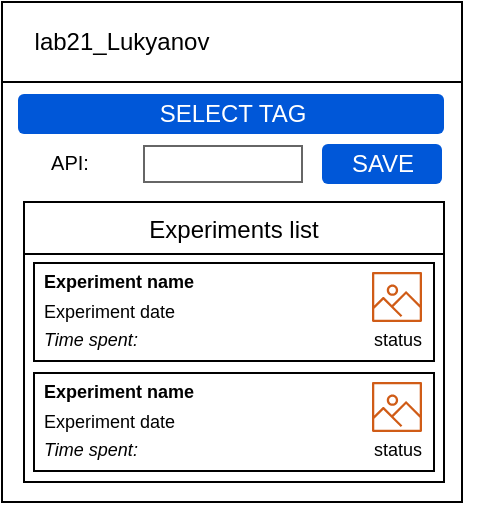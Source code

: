 <mxfile version="14.1.8" type="device"><diagram id="J6x4Rka23NLkNgng_QY3" name="Страница 1"><mxGraphModel dx="517" dy="384" grid="1" gridSize="10" guides="1" tooltips="1" connect="1" arrows="1" fold="1" page="1" pageScale="1" pageWidth="1169" pageHeight="827" math="0" shadow="0"><root><mxCell id="0"/><mxCell id="1" parent="0"/><mxCell id="62XzZutqnELEZx1jFDD9-1" value="" style="rounded=0;whiteSpace=wrap;html=1;" parent="1" vertex="1"><mxGeometry x="390" y="150" width="230" height="250" as="geometry"/></mxCell><mxCell id="62XzZutqnELEZx1jFDD9-15" value="" style="rounded=0;whiteSpace=wrap;html=1;" parent="1" vertex="1"><mxGeometry x="390" y="150" width="230" height="40" as="geometry"/></mxCell><mxCell id="62XzZutqnELEZx1jFDD9-20" value="lab21_Lukyanov" style="text;html=1;strokeColor=none;fillColor=none;align=center;verticalAlign=middle;whiteSpace=wrap;rounded=0;" parent="1" vertex="1"><mxGeometry x="430" y="160" width="40" height="20" as="geometry"/></mxCell><mxCell id="Uk5-aIiRZvmUzaatrtLj-1" value="SELECT TAG" style="rounded=1;fillColor=#0057D8;align=center;strokeColor=none;html=1;fontColor=#ffffff;fontSize=12" parent="1" vertex="1"><mxGeometry x="398" y="196" width="213" height="20" as="geometry"/></mxCell><mxCell id="Uk5-aIiRZvmUzaatrtLj-3" value="API:" style="text;html=1;strokeColor=none;fillColor=none;align=center;verticalAlign=middle;whiteSpace=wrap;rounded=0;fontSize=10;" parent="1" vertex="1"><mxGeometry x="398" y="220" width="52" height="20" as="geometry"/></mxCell><mxCell id="Uk5-aIiRZvmUzaatrtLj-4" value="" style="strokeWidth=1;shadow=0;dashed=0;align=center;html=1;shape=mxgraph.mockup.text.textBox;fontColor=#666666;align=left;fontSize=10;spacingLeft=4;spacingTop=-3;strokeColor=#666666;mainText=;verticalAlign=middle;" parent="1" vertex="1"><mxGeometry x="461" y="222" width="79" height="18" as="geometry"/></mxCell><mxCell id="Uk5-aIiRZvmUzaatrtLj-5" value="SAVE" style="rounded=1;fillColor=#0057D8;align=center;strokeColor=none;html=1;fontColor=#ffffff;fontSize=12" parent="1" vertex="1"><mxGeometry x="550" y="221" width="60" height="20" as="geometry"/></mxCell><mxCell id="VVaPbwoHPwZQRR5iH3e--6" value="Experiments list" style="swimlane;fontStyle=0;childLayout=stackLayout;horizontal=1;startSize=26;fillColor=none;horizontalStack=0;resizeParent=1;resizeParentMax=0;resizeLast=0;collapsible=1;marginBottom=0;" parent="1" vertex="1"><mxGeometry x="401" y="250" width="210" height="140" as="geometry"/></mxCell><mxCell id="jjCqlQcrnlgzP2IepRSI-19" value="" style="group" vertex="1" connectable="0" parent="1"><mxGeometry x="406" y="280" width="222.5" height="49.5" as="geometry"/></mxCell><mxCell id="jjCqlQcrnlgzP2IepRSI-11" value="" style="rounded=0;whiteSpace=wrap;html=1;fontSize=9;align=center;textOpacity=0;labelBackgroundColor=none;noLabel=1;fontColor=none;fillColor=none;glass=0;" vertex="1" parent="jjCqlQcrnlgzP2IepRSI-19"><mxGeometry y="0.5" width="200" height="49" as="geometry"/></mxCell><mxCell id="jjCqlQcrnlgzP2IepRSI-13" value="" style="group" vertex="1" connectable="0" parent="jjCqlQcrnlgzP2IepRSI-19"><mxGeometry x="3" width="219.5" height="49" as="geometry"/></mxCell><mxCell id="jjCqlQcrnlgzP2IepRSI-14" value="Experiment name" style="text;html=1;strokeColor=none;fillColor=none;align=left;verticalAlign=middle;whiteSpace=wrap;rounded=0;fontSize=9;fontStyle=1" vertex="1" parent="jjCqlQcrnlgzP2IepRSI-13"><mxGeometry width="82" height="20" as="geometry"/></mxCell><mxCell id="jjCqlQcrnlgzP2IepRSI-15" value="Experiment date" style="text;html=1;strokeColor=none;fillColor=none;align=left;verticalAlign=middle;whiteSpace=wrap;rounded=0;fontSize=9;" vertex="1" parent="jjCqlQcrnlgzP2IepRSI-13"><mxGeometry y="15" width="82" height="20" as="geometry"/></mxCell><mxCell id="jjCqlQcrnlgzP2IepRSI-16" value="Time spent:&amp;nbsp;" style="text;html=1;strokeColor=none;fillColor=none;align=left;verticalAlign=middle;whiteSpace=wrap;rounded=0;fontSize=9;fontStyle=2" vertex="1" parent="jjCqlQcrnlgzP2IepRSI-13"><mxGeometry y="29" width="82" height="20" as="geometry"/></mxCell><mxCell id="jjCqlQcrnlgzP2IepRSI-17" value="" style="outlineConnect=0;fontColor=#232F3E;gradientColor=none;fillColor=#D05C17;strokeColor=none;dashed=0;verticalLabelPosition=bottom;verticalAlign=top;align=center;html=1;fontSize=12;fontStyle=0;aspect=fixed;pointerEvents=1;shape=mxgraph.aws4.container_registry_image;" vertex="1" parent="jjCqlQcrnlgzP2IepRSI-13"><mxGeometry x="166" y="5" width="25" height="25" as="geometry"/></mxCell><mxCell id="jjCqlQcrnlgzP2IepRSI-18" value="status" style="text;html=1;strokeColor=none;fillColor=none;align=center;verticalAlign=middle;whiteSpace=wrap;rounded=0;fontSize=9;" vertex="1" parent="jjCqlQcrnlgzP2IepRSI-13"><mxGeometry x="137.5" y="29" width="82" height="20" as="geometry"/></mxCell><mxCell id="jjCqlQcrnlgzP2IepRSI-20" value="" style="group" vertex="1" connectable="0" parent="1"><mxGeometry x="406" y="335" width="222.5" height="49.5" as="geometry"/></mxCell><mxCell id="jjCqlQcrnlgzP2IepRSI-21" value="" style="rounded=0;whiteSpace=wrap;html=1;fontSize=9;align=center;textOpacity=0;labelBackgroundColor=none;noLabel=1;fontColor=none;fillColor=none;glass=0;" vertex="1" parent="jjCqlQcrnlgzP2IepRSI-20"><mxGeometry y="0.5" width="200" height="49" as="geometry"/></mxCell><mxCell id="jjCqlQcrnlgzP2IepRSI-22" value="" style="group" vertex="1" connectable="0" parent="jjCqlQcrnlgzP2IepRSI-20"><mxGeometry x="3" width="219.5" height="49" as="geometry"/></mxCell><mxCell id="jjCqlQcrnlgzP2IepRSI-23" value="Experiment name" style="text;html=1;strokeColor=none;fillColor=none;align=left;verticalAlign=middle;whiteSpace=wrap;rounded=0;fontSize=9;fontStyle=1" vertex="1" parent="jjCqlQcrnlgzP2IepRSI-22"><mxGeometry width="82" height="20" as="geometry"/></mxCell><mxCell id="jjCqlQcrnlgzP2IepRSI-24" value="Experiment date" style="text;html=1;strokeColor=none;fillColor=none;align=left;verticalAlign=middle;whiteSpace=wrap;rounded=0;fontSize=9;" vertex="1" parent="jjCqlQcrnlgzP2IepRSI-22"><mxGeometry y="15" width="82" height="20" as="geometry"/></mxCell><mxCell id="jjCqlQcrnlgzP2IepRSI-25" value="Time spent:&amp;nbsp;" style="text;html=1;strokeColor=none;fillColor=none;align=left;verticalAlign=middle;whiteSpace=wrap;rounded=0;fontSize=9;fontStyle=2" vertex="1" parent="jjCqlQcrnlgzP2IepRSI-22"><mxGeometry y="29" width="82" height="20" as="geometry"/></mxCell><mxCell id="jjCqlQcrnlgzP2IepRSI-26" value="" style="outlineConnect=0;fontColor=#232F3E;gradientColor=none;fillColor=#D05C17;strokeColor=none;dashed=0;verticalLabelPosition=bottom;verticalAlign=top;align=center;html=1;fontSize=12;fontStyle=0;aspect=fixed;pointerEvents=1;shape=mxgraph.aws4.container_registry_image;" vertex="1" parent="jjCqlQcrnlgzP2IepRSI-22"><mxGeometry x="166" y="5" width="25" height="25" as="geometry"/></mxCell><mxCell id="jjCqlQcrnlgzP2IepRSI-27" value="status" style="text;html=1;strokeColor=none;fillColor=none;align=center;verticalAlign=middle;whiteSpace=wrap;rounded=0;fontSize=9;" vertex="1" parent="jjCqlQcrnlgzP2IepRSI-22"><mxGeometry x="137.5" y="29" width="82" height="20" as="geometry"/></mxCell></root></mxGraphModel></diagram></mxfile>